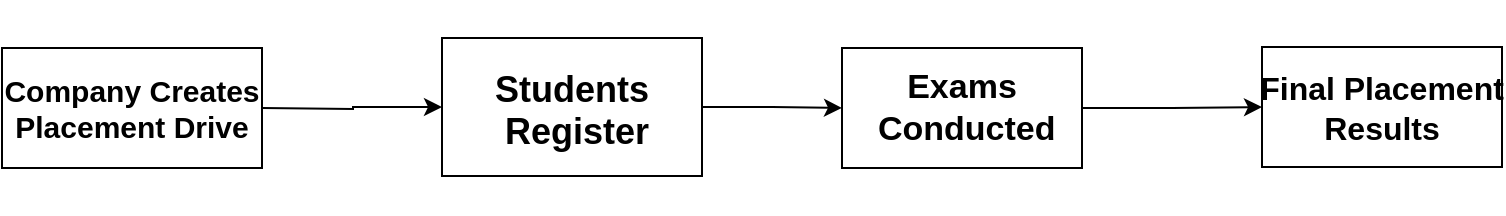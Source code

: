 <mxfile version="26.2.13">
  <diagram name="Page-1" id="M6Z0tEDK_Vcs0Gl7ywWB">
    <mxGraphModel dx="814" dy="1613" grid="1" gridSize="10" guides="1" tooltips="1" connect="1" arrows="1" fold="1" page="1" pageScale="1" pageWidth="850" pageHeight="1100" math="0" shadow="0">
      <root>
        <mxCell id="0" />
        <mxCell id="1" parent="0" />
        <mxCell id="yB37gS5FSce4S3CVsZji-8" value="" style="edgeStyle=orthogonalEdgeStyle;rounded=0;orthogonalLoop=1;jettySize=auto;html=1;" edge="1" parent="1" target="yB37gS5FSce4S3CVsZji-5">
          <mxGeometry relative="1" as="geometry">
            <mxPoint x="150" y="50" as="sourcePoint" />
          </mxGeometry>
        </mxCell>
        <mxCell id="yB37gS5FSce4S3CVsZji-10" value="" style="edgeStyle=orthogonalEdgeStyle;rounded=0;orthogonalLoop=1;jettySize=auto;html=1;" edge="1" parent="1" source="yB37gS5FSce4S3CVsZji-5" target="yB37gS5FSce4S3CVsZji-9">
          <mxGeometry relative="1" as="geometry" />
        </mxCell>
        <mxCell id="yB37gS5FSce4S3CVsZji-5" value="&lt;b&gt;&lt;font face=&quot;Helvetica&quot; style=&quot;font-size: 18px;&quot;&gt;&lt;br&gt;&lt;/font&gt;&lt;/b&gt;&lt;pre style=&quot;&quot;&gt;&lt;div&gt;&lt;b&gt;&lt;font face=&quot;Helvetica&quot; style=&quot;font-size: 18px;&quot;&gt;Students&lt;/font&gt;&lt;/b&gt;&lt;/div&gt;&lt;div&gt;&lt;b&gt;&lt;font face=&quot;Helvetica&quot; style=&quot;font-size: 18px;&quot;&gt; Register&lt;/font&gt;&lt;/b&gt;&lt;/div&gt;&lt;/pre&gt;&lt;b&gt;&lt;font style=&quot;font-size: 15px;&quot;&gt;&lt;br&gt;&lt;/font&gt;&lt;/b&gt;" style="rounded=0;whiteSpace=wrap;html=1;" vertex="1" parent="1">
          <mxGeometry x="240" y="15" width="130" height="69" as="geometry" />
        </mxCell>
        <mxCell id="yB37gS5FSce4S3CVsZji-12" value="" style="edgeStyle=orthogonalEdgeStyle;rounded=0;orthogonalLoop=1;jettySize=auto;html=1;" edge="1" parent="1" source="yB37gS5FSce4S3CVsZji-9" target="yB37gS5FSce4S3CVsZji-11">
          <mxGeometry relative="1" as="geometry" />
        </mxCell>
        <mxCell id="yB37gS5FSce4S3CVsZji-9" value="&lt;font style=&quot;font-size: 16px;&quot;&gt;&lt;br&gt;&lt;/font&gt;&lt;pre style=&quot;&quot;&gt;&lt;div&gt;&lt;font face=&quot;Helvetica&quot; style=&quot;font-size: 17px;&quot;&gt;&lt;b style=&quot;&quot;&gt;Exams&lt;/b&gt;&lt;/font&gt;&lt;/div&gt;&lt;div&gt;&lt;font face=&quot;Helvetica&quot; style=&quot;font-size: 17px;&quot;&gt; &lt;b&gt;Conducted&lt;/b&gt;&lt;/font&gt;&lt;/div&gt;&lt;/pre&gt;&lt;font style=&quot;font-size: 16px;&quot;&gt;&lt;br&gt;&lt;/font&gt;" style="whiteSpace=wrap;html=1;rounded=0;" vertex="1" parent="1">
          <mxGeometry x="440" y="20" width="120" height="60" as="geometry" />
        </mxCell>
        <mxCell id="yB37gS5FSce4S3CVsZji-11" value="&lt;pre&gt;&lt;font style=&quot;font-size: 16px;&quot;&gt;&lt;font style=&quot;&quot; face=&quot;Helvetica&quot;&gt;&lt;b style=&quot;&quot;&gt;Final &lt;/b&gt;&lt;/font&gt;&lt;font style=&quot;background-color: transparent; color: light-dark(rgb(0, 0, 0), rgb(255, 255, 255)); white-space: normal;&quot; face=&quot;Helvetica&quot;&gt;&lt;b&gt;Placement &lt;/b&gt;&lt;/font&gt;&lt;b style=&quot;background-color: transparent; color: light-dark(rgb(0, 0, 0), rgb(255, 255, 255)); font-family: Helvetica; white-space: normal;&quot;&gt;Results&lt;/b&gt;&lt;/font&gt;&lt;/pre&gt;" style="whiteSpace=wrap;html=1;rounded=0;" vertex="1" parent="1">
          <mxGeometry x="650" y="19.5" width="120" height="60" as="geometry" />
        </mxCell>
        <mxCell id="yB37gS5FSce4S3CVsZji-13" value="&lt;br&gt;&lt;pre style=&quot;&quot;&gt;&lt;div&gt;&lt;font style=&quot;font-size: 15px;&quot; face=&quot;Helvetica&quot;&gt;&lt;b style=&quot;&quot;&gt;Company &lt;span style=&quot;background-color: transparent; color: light-dark(rgb(0, 0, 0), rgb(255, 255, 255)); white-space: normal;&quot;&gt;Creates Placement Drive&lt;/span&gt;&lt;/b&gt;&lt;/font&gt;&lt;/div&gt;&lt;/pre&gt;&lt;div&gt;&lt;br/&gt;&lt;/div&gt;" style="rounded=0;whiteSpace=wrap;html=1;" vertex="1" parent="1">
          <mxGeometry x="20" y="20" width="130" height="60" as="geometry" />
        </mxCell>
      </root>
    </mxGraphModel>
  </diagram>
</mxfile>

